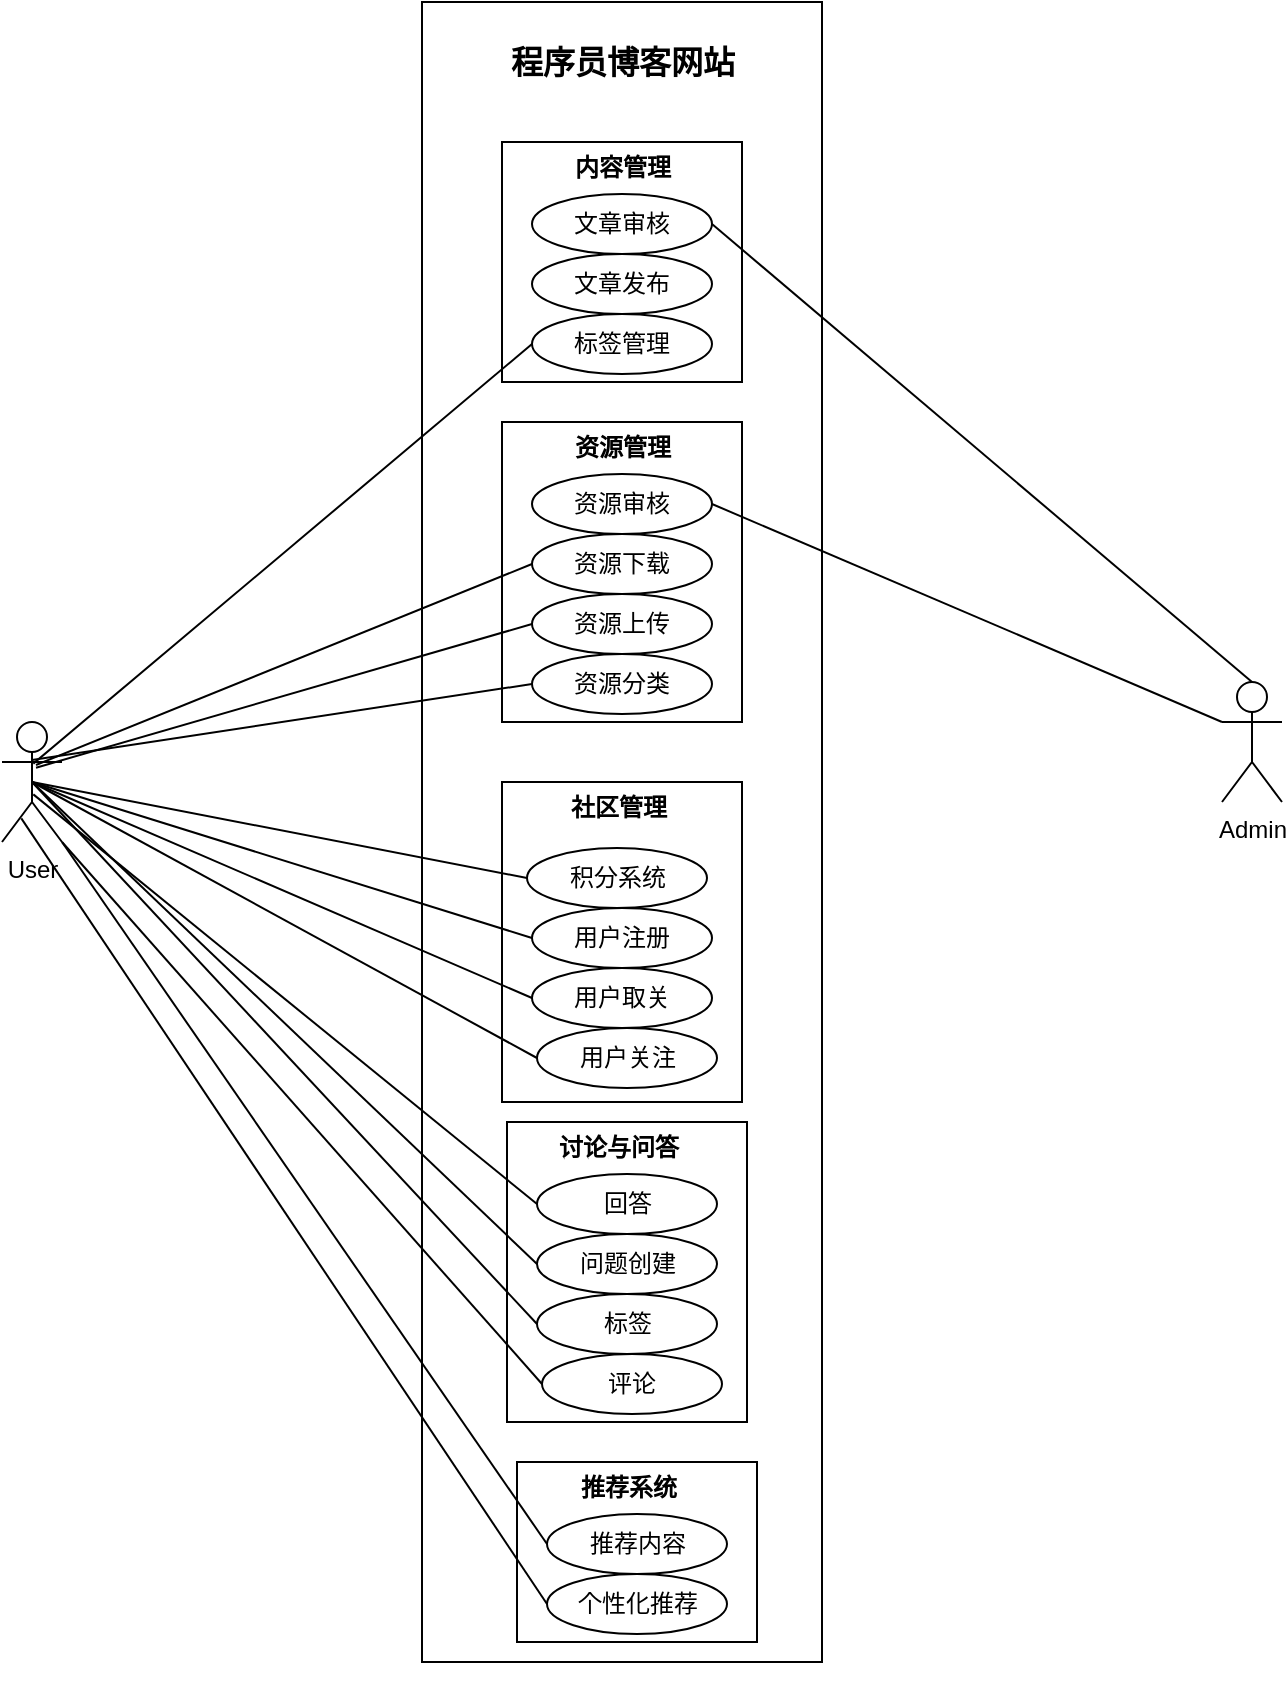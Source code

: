 <mxfile version="24.8.6">
  <diagram name="第 1 页" id="CPCK61G9Xob5o3EQFY90">
    <mxGraphModel dx="1554" dy="1988" grid="1" gridSize="10" guides="1" tooltips="1" connect="1" arrows="1" fold="1" page="1" pageScale="1" pageWidth="827" pageHeight="1169" background="#FFFFFF" math="0" shadow="0">
      <root>
        <mxCell id="0" />
        <mxCell id="1" parent="0" />
        <mxCell id="o9eA9KWCmFyE80jL0oKZ-1" value="User&lt;div&gt;&lt;br&gt;&lt;/div&gt;" style="shape=umlActor;verticalLabelPosition=bottom;verticalAlign=top;html=1;" parent="1" vertex="1">
          <mxGeometry x="120" y="300" width="30" height="60" as="geometry" />
        </mxCell>
        <mxCell id="o9eA9KWCmFyE80jL0oKZ-2" value="&lt;div&gt;Admin&lt;/div&gt;" style="shape=umlActor;verticalLabelPosition=bottom;verticalAlign=top;html=1;" parent="1" vertex="1">
          <mxGeometry x="730" y="280" width="30" height="60" as="geometry" />
        </mxCell>
        <mxCell id="w4V-hlEMPskwBuOOOHCx-42" value="" style="rounded=0;whiteSpace=wrap;html=1;" vertex="1" parent="1">
          <mxGeometry x="330" y="-60" width="200" height="830" as="geometry" />
        </mxCell>
        <mxCell id="w4V-hlEMPskwBuOOOHCx-43" value="" style="rounded=0;whiteSpace=wrap;html=1;" vertex="1" parent="1">
          <mxGeometry x="370" y="10" width="120" height="120" as="geometry" />
        </mxCell>
        <mxCell id="w4V-hlEMPskwBuOOOHCx-44" value="" style="rounded=0;whiteSpace=wrap;html=1;" vertex="1" parent="1">
          <mxGeometry x="370" y="150" width="120" height="150" as="geometry" />
        </mxCell>
        <mxCell id="w4V-hlEMPskwBuOOOHCx-45" value="" style="rounded=0;whiteSpace=wrap;html=1;" vertex="1" parent="1">
          <mxGeometry x="370" y="330" width="120" height="160" as="geometry" />
        </mxCell>
        <mxCell id="w4V-hlEMPskwBuOOOHCx-46" value="" style="rounded=0;whiteSpace=wrap;html=1;" vertex="1" parent="1">
          <mxGeometry x="372.5" y="500" width="120" height="150" as="geometry" />
        </mxCell>
        <mxCell id="w4V-hlEMPskwBuOOOHCx-49" value="" style="rounded=0;whiteSpace=wrap;html=1;" vertex="1" parent="1">
          <mxGeometry x="377.5" y="670" width="120" height="90" as="geometry" />
        </mxCell>
        <mxCell id="w4V-hlEMPskwBuOOOHCx-50" value="内容管理" style="text;align=center;fontStyle=1;verticalAlign=middle;spacingLeft=3;spacingRight=3;strokeColor=none;rotatable=0;points=[[0,0.5],[1,0.5]];portConstraint=eastwest;html=1;" vertex="1" parent="1">
          <mxGeometry x="390" y="10" width="80" height="26" as="geometry" />
        </mxCell>
        <mxCell id="w4V-hlEMPskwBuOOOHCx-51" value="资源管理" style="text;align=center;fontStyle=1;verticalAlign=middle;spacingLeft=3;spacingRight=3;strokeColor=none;rotatable=0;points=[[0,0.5],[1,0.5]];portConstraint=eastwest;html=1;" vertex="1" parent="1">
          <mxGeometry x="390" y="150" width="80" height="26" as="geometry" />
        </mxCell>
        <mxCell id="w4V-hlEMPskwBuOOOHCx-52" value="社区管理" style="text;align=center;fontStyle=1;verticalAlign=middle;spacingLeft=3;spacingRight=3;strokeColor=none;rotatable=0;points=[[0,0.5],[1,0.5]];portConstraint=eastwest;html=1;" vertex="1" parent="1">
          <mxGeometry x="387.5" y="330" width="80" height="26" as="geometry" />
        </mxCell>
        <mxCell id="w4V-hlEMPskwBuOOOHCx-54" value="讨论与问答" style="text;align=center;fontStyle=1;verticalAlign=middle;spacingLeft=3;spacingRight=3;strokeColor=none;rotatable=0;points=[[0,0.5],[1,0.5]];portConstraint=eastwest;html=1;" vertex="1" parent="1">
          <mxGeometry x="387.5" y="500" width="80" height="26" as="geometry" />
        </mxCell>
        <mxCell id="w4V-hlEMPskwBuOOOHCx-55" value="推荐系统" style="text;align=center;fontStyle=1;verticalAlign=middle;spacingLeft=3;spacingRight=3;strokeColor=none;rotatable=0;points=[[0,0.5],[1,0.5]];portConstraint=eastwest;html=1;" vertex="1" parent="1">
          <mxGeometry x="392.5" y="670" width="80" height="26" as="geometry" />
        </mxCell>
        <mxCell id="w4V-hlEMPskwBuOOOHCx-56" value="文章审核" style="ellipse;whiteSpace=wrap;html=1;" vertex="1" parent="1">
          <mxGeometry x="385" y="36" width="90" height="30" as="geometry" />
        </mxCell>
        <mxCell id="w4V-hlEMPskwBuOOOHCx-57" value="文章发布" style="ellipse;whiteSpace=wrap;html=1;" vertex="1" parent="1">
          <mxGeometry x="385" y="66" width="90" height="30" as="geometry" />
        </mxCell>
        <mxCell id="w4V-hlEMPskwBuOOOHCx-59" value="标签管理" style="ellipse;whiteSpace=wrap;html=1;" vertex="1" parent="1">
          <mxGeometry x="385" y="96" width="90" height="30" as="geometry" />
        </mxCell>
        <mxCell id="w4V-hlEMPskwBuOOOHCx-60" value="&lt;font style=&quot;font-size: 16px;&quot;&gt;程序员博客网站&lt;/font&gt;" style="text;align=center;fontStyle=1;verticalAlign=middle;spacingLeft=3;spacingRight=3;strokeColor=none;rotatable=0;points=[[0,0.5],[1,0.5]];portConstraint=eastwest;html=1;" vertex="1" parent="1">
          <mxGeometry x="377.5" y="-50" width="105" height="40" as="geometry" />
        </mxCell>
        <mxCell id="w4V-hlEMPskwBuOOOHCx-61" value="资源审核" style="ellipse;whiteSpace=wrap;html=1;" vertex="1" parent="1">
          <mxGeometry x="385" y="176" width="90" height="30" as="geometry" />
        </mxCell>
        <mxCell id="w4V-hlEMPskwBuOOOHCx-62" value="资源下载" style="ellipse;whiteSpace=wrap;html=1;" vertex="1" parent="1">
          <mxGeometry x="385" y="206" width="90" height="30" as="geometry" />
        </mxCell>
        <mxCell id="w4V-hlEMPskwBuOOOHCx-63" value="资源上传" style="ellipse;whiteSpace=wrap;html=1;" vertex="1" parent="1">
          <mxGeometry x="385" y="236" width="90" height="30" as="geometry" />
        </mxCell>
        <mxCell id="w4V-hlEMPskwBuOOOHCx-64" value="资源分类" style="ellipse;whiteSpace=wrap;html=1;" vertex="1" parent="1">
          <mxGeometry x="385" y="266" width="90" height="30" as="geometry" />
        </mxCell>
        <mxCell id="w4V-hlEMPskwBuOOOHCx-65" value="推荐内容" style="ellipse;whiteSpace=wrap;html=1;" vertex="1" parent="1">
          <mxGeometry x="392.5" y="696" width="90" height="30" as="geometry" />
        </mxCell>
        <mxCell id="w4V-hlEMPskwBuOOOHCx-66" value="个性化推荐" style="ellipse;whiteSpace=wrap;html=1;" vertex="1" parent="1">
          <mxGeometry x="392.5" y="726" width="90" height="30" as="geometry" />
        </mxCell>
        <mxCell id="w4V-hlEMPskwBuOOOHCx-67" style="edgeStyle=orthogonalEdgeStyle;rounded=0;orthogonalLoop=1;jettySize=auto;html=1;exitX=0.5;exitY=1;exitDx=0;exitDy=0;" edge="1" parent="1" source="w4V-hlEMPskwBuOOOHCx-42" target="w4V-hlEMPskwBuOOOHCx-42">
          <mxGeometry relative="1" as="geometry" />
        </mxCell>
        <mxCell id="w4V-hlEMPskwBuOOOHCx-68" value="积分系统" style="ellipse;whiteSpace=wrap;html=1;" vertex="1" parent="1">
          <mxGeometry x="382.5" y="363" width="90" height="30" as="geometry" />
        </mxCell>
        <mxCell id="w4V-hlEMPskwBuOOOHCx-69" value="用户注册" style="ellipse;whiteSpace=wrap;html=1;" vertex="1" parent="1">
          <mxGeometry x="385" y="393" width="90" height="30" as="geometry" />
        </mxCell>
        <mxCell id="w4V-hlEMPskwBuOOOHCx-70" value="用户取关" style="ellipse;whiteSpace=wrap;html=1;" vertex="1" parent="1">
          <mxGeometry x="385" y="423" width="90" height="30" as="geometry" />
        </mxCell>
        <mxCell id="w4V-hlEMPskwBuOOOHCx-72" value="用户关注" style="ellipse;whiteSpace=wrap;html=1;" vertex="1" parent="1">
          <mxGeometry x="387.5" y="453" width="90" height="30" as="geometry" />
        </mxCell>
        <mxCell id="w4V-hlEMPskwBuOOOHCx-73" value="回答" style="ellipse;whiteSpace=wrap;html=1;" vertex="1" parent="1">
          <mxGeometry x="387.5" y="526" width="90" height="30" as="geometry" />
        </mxCell>
        <mxCell id="w4V-hlEMPskwBuOOOHCx-74" value="问题创建" style="ellipse;whiteSpace=wrap;html=1;" vertex="1" parent="1">
          <mxGeometry x="387.5" y="556" width="90" height="30" as="geometry" />
        </mxCell>
        <mxCell id="w4V-hlEMPskwBuOOOHCx-75" value="标签" style="ellipse;whiteSpace=wrap;html=1;" vertex="1" parent="1">
          <mxGeometry x="387.5" y="586" width="90" height="30" as="geometry" />
        </mxCell>
        <mxCell id="w4V-hlEMPskwBuOOOHCx-76" value="评论" style="ellipse;whiteSpace=wrap;html=1;" vertex="1" parent="1">
          <mxGeometry x="390" y="616" width="90" height="30" as="geometry" />
        </mxCell>
        <mxCell id="w4V-hlEMPskwBuOOOHCx-78" value="" style="endArrow=none;html=1;rounded=0;exitX=0.522;exitY=0.347;exitDx=0;exitDy=0;exitPerimeter=0;entryX=0;entryY=0.5;entryDx=0;entryDy=0;" edge="1" parent="1" source="o9eA9KWCmFyE80jL0oKZ-1" target="w4V-hlEMPskwBuOOOHCx-59">
          <mxGeometry width="50" height="50" relative="1" as="geometry">
            <mxPoint x="430" y="260" as="sourcePoint" />
            <mxPoint x="480" y="210" as="targetPoint" />
          </mxGeometry>
        </mxCell>
        <mxCell id="w4V-hlEMPskwBuOOOHCx-79" value="" style="endArrow=none;html=1;rounded=0;exitX=0.567;exitY=0.358;exitDx=0;exitDy=0;exitPerimeter=0;entryX=0;entryY=0.5;entryDx=0;entryDy=0;" edge="1" parent="1" source="o9eA9KWCmFyE80jL0oKZ-1" target="w4V-hlEMPskwBuOOOHCx-62">
          <mxGeometry width="50" height="50" relative="1" as="geometry">
            <mxPoint x="146" y="331" as="sourcePoint" />
            <mxPoint x="395" y="121" as="targetPoint" />
          </mxGeometry>
        </mxCell>
        <mxCell id="w4V-hlEMPskwBuOOOHCx-80" value="" style="endArrow=none;html=1;rounded=0;exitX=0.567;exitY=0.381;exitDx=0;exitDy=0;exitPerimeter=0;entryX=0;entryY=0.5;entryDx=0;entryDy=0;" edge="1" parent="1" source="o9eA9KWCmFyE80jL0oKZ-1" target="w4V-hlEMPskwBuOOOHCx-63">
          <mxGeometry width="50" height="50" relative="1" as="geometry">
            <mxPoint x="156" y="341" as="sourcePoint" />
            <mxPoint x="405" y="131" as="targetPoint" />
          </mxGeometry>
        </mxCell>
        <mxCell id="w4V-hlEMPskwBuOOOHCx-81" value="" style="endArrow=none;html=1;rounded=0;exitX=0.5;exitY=0.5;exitDx=0;exitDy=0;exitPerimeter=0;entryX=0;entryY=0.5;entryDx=0;entryDy=0;" edge="1" parent="1" target="w4V-hlEMPskwBuOOOHCx-64">
          <mxGeometry width="50" height="50" relative="1" as="geometry">
            <mxPoint x="135" y="319" as="sourcePoint" />
            <mxPoint x="385" y="270" as="targetPoint" />
          </mxGeometry>
        </mxCell>
        <mxCell id="w4V-hlEMPskwBuOOOHCx-82" value="" style="endArrow=none;html=1;rounded=0;entryX=0;entryY=0.5;entryDx=0;entryDy=0;exitX=0.5;exitY=0.5;exitDx=0;exitDy=0;exitPerimeter=0;" edge="1" parent="1" source="o9eA9KWCmFyE80jL0oKZ-1" target="w4V-hlEMPskwBuOOOHCx-68">
          <mxGeometry width="50" height="50" relative="1" as="geometry">
            <mxPoint x="140" y="320" as="sourcePoint" />
            <mxPoint x="190" y="270" as="targetPoint" />
          </mxGeometry>
        </mxCell>
        <mxCell id="w4V-hlEMPskwBuOOOHCx-83" value="" style="endArrow=none;html=1;rounded=0;exitX=0.5;exitY=0.5;exitDx=0;exitDy=0;exitPerimeter=0;entryX=0;entryY=0.5;entryDx=0;entryDy=0;" edge="1" parent="1" source="o9eA9KWCmFyE80jL0oKZ-1" target="w4V-hlEMPskwBuOOOHCx-69">
          <mxGeometry width="50" height="50" relative="1" as="geometry">
            <mxPoint x="176" y="361" as="sourcePoint" />
            <mxPoint x="425" y="151" as="targetPoint" />
          </mxGeometry>
        </mxCell>
        <mxCell id="w4V-hlEMPskwBuOOOHCx-84" value="" style="endArrow=none;html=1;rounded=0;entryX=0;entryY=0.5;entryDx=0;entryDy=0;exitX=0.5;exitY=0.5;exitDx=0;exitDy=0;exitPerimeter=0;" edge="1" parent="1" source="o9eA9KWCmFyE80jL0oKZ-1" target="w4V-hlEMPskwBuOOOHCx-70">
          <mxGeometry width="50" height="50" relative="1" as="geometry">
            <mxPoint x="140" y="330" as="sourcePoint" />
            <mxPoint x="435" y="161" as="targetPoint" />
          </mxGeometry>
        </mxCell>
        <mxCell id="w4V-hlEMPskwBuOOOHCx-85" value="" style="endArrow=none;html=1;rounded=0;exitX=0.5;exitY=0.5;exitDx=0;exitDy=0;exitPerimeter=0;entryX=0;entryY=0.5;entryDx=0;entryDy=0;" edge="1" parent="1" source="o9eA9KWCmFyE80jL0oKZ-1" target="w4V-hlEMPskwBuOOOHCx-72">
          <mxGeometry width="50" height="50" relative="1" as="geometry">
            <mxPoint x="196" y="381" as="sourcePoint" />
            <mxPoint x="445" y="171" as="targetPoint" />
          </mxGeometry>
        </mxCell>
        <mxCell id="w4V-hlEMPskwBuOOOHCx-86" value="" style="endArrow=none;html=1;rounded=0;exitX=0.522;exitY=0.603;exitDx=0;exitDy=0;exitPerimeter=0;entryX=0;entryY=0.5;entryDx=0;entryDy=0;" edge="1" parent="1" source="o9eA9KWCmFyE80jL0oKZ-1" target="w4V-hlEMPskwBuOOOHCx-73">
          <mxGeometry width="50" height="50" relative="1" as="geometry">
            <mxPoint x="206" y="391" as="sourcePoint" />
            <mxPoint x="455" y="181" as="targetPoint" />
          </mxGeometry>
        </mxCell>
        <mxCell id="w4V-hlEMPskwBuOOOHCx-87" value="" style="endArrow=none;html=1;rounded=0;exitX=0.5;exitY=0.5;exitDx=0;exitDy=0;exitPerimeter=0;entryX=0;entryY=0.5;entryDx=0;entryDy=0;" edge="1" parent="1" source="o9eA9KWCmFyE80jL0oKZ-1" target="w4V-hlEMPskwBuOOOHCx-74">
          <mxGeometry width="50" height="50" relative="1" as="geometry">
            <mxPoint x="216" y="401" as="sourcePoint" />
            <mxPoint x="465" y="191" as="targetPoint" />
          </mxGeometry>
        </mxCell>
        <mxCell id="w4V-hlEMPskwBuOOOHCx-88" value="" style="endArrow=none;html=1;rounded=0;exitX=0.5;exitY=0.5;exitDx=0;exitDy=0;exitPerimeter=0;entryX=0;entryY=0.5;entryDx=0;entryDy=0;" edge="1" parent="1" source="o9eA9KWCmFyE80jL0oKZ-1" target="w4V-hlEMPskwBuOOOHCx-75">
          <mxGeometry width="50" height="50" relative="1" as="geometry">
            <mxPoint x="145" y="340" as="sourcePoint" />
            <mxPoint x="398" y="581" as="targetPoint" />
          </mxGeometry>
        </mxCell>
        <mxCell id="w4V-hlEMPskwBuOOOHCx-89" value="" style="endArrow=none;html=1;rounded=0;exitX=1;exitY=1;exitDx=0;exitDy=0;exitPerimeter=0;entryX=0;entryY=0.5;entryDx=0;entryDy=0;" edge="1" parent="1" source="o9eA9KWCmFyE80jL0oKZ-1" target="w4V-hlEMPskwBuOOOHCx-76">
          <mxGeometry width="50" height="50" relative="1" as="geometry">
            <mxPoint x="155" y="350" as="sourcePoint" />
            <mxPoint x="408" y="591" as="targetPoint" />
          </mxGeometry>
        </mxCell>
        <mxCell id="w4V-hlEMPskwBuOOOHCx-90" value="" style="endArrow=none;html=1;rounded=0;exitX=1;exitY=1;exitDx=0;exitDy=0;exitPerimeter=0;entryX=0;entryY=0.5;entryDx=0;entryDy=0;" edge="1" parent="1" source="o9eA9KWCmFyE80jL0oKZ-1" target="w4V-hlEMPskwBuOOOHCx-65">
          <mxGeometry width="50" height="50" relative="1" as="geometry">
            <mxPoint x="165" y="360" as="sourcePoint" />
            <mxPoint x="418" y="601" as="targetPoint" />
          </mxGeometry>
        </mxCell>
        <mxCell id="w4V-hlEMPskwBuOOOHCx-91" value="" style="endArrow=none;html=1;rounded=0;exitX=0.322;exitY=0.803;exitDx=0;exitDy=0;exitPerimeter=0;entryX=0;entryY=0.5;entryDx=0;entryDy=0;" edge="1" parent="1" source="o9eA9KWCmFyE80jL0oKZ-1" target="w4V-hlEMPskwBuOOOHCx-66">
          <mxGeometry width="50" height="50" relative="1" as="geometry">
            <mxPoint x="175" y="370" as="sourcePoint" />
            <mxPoint x="428" y="611" as="targetPoint" />
          </mxGeometry>
        </mxCell>
        <mxCell id="w4V-hlEMPskwBuOOOHCx-92" value="" style="endArrow=none;html=1;rounded=0;exitX=1;exitY=0.5;exitDx=0;exitDy=0;entryX=0.5;entryY=0;entryDx=0;entryDy=0;entryPerimeter=0;" edge="1" parent="1" source="w4V-hlEMPskwBuOOOHCx-56" target="o9eA9KWCmFyE80jL0oKZ-2">
          <mxGeometry width="50" height="50" relative="1" as="geometry">
            <mxPoint x="507" y="310" as="sourcePoint" />
            <mxPoint x="760" y="551" as="targetPoint" />
          </mxGeometry>
        </mxCell>
        <mxCell id="w4V-hlEMPskwBuOOOHCx-94" value="" style="endArrow=none;html=1;rounded=0;exitX=1;exitY=0.5;exitDx=0;exitDy=0;entryX=0;entryY=0.333;entryDx=0;entryDy=0;entryPerimeter=0;" edge="1" parent="1" source="w4V-hlEMPskwBuOOOHCx-61" target="o9eA9KWCmFyE80jL0oKZ-2">
          <mxGeometry width="50" height="50" relative="1" as="geometry">
            <mxPoint x="485" y="61" as="sourcePoint" />
            <mxPoint x="755" y="290" as="targetPoint" />
          </mxGeometry>
        </mxCell>
      </root>
    </mxGraphModel>
  </diagram>
</mxfile>
